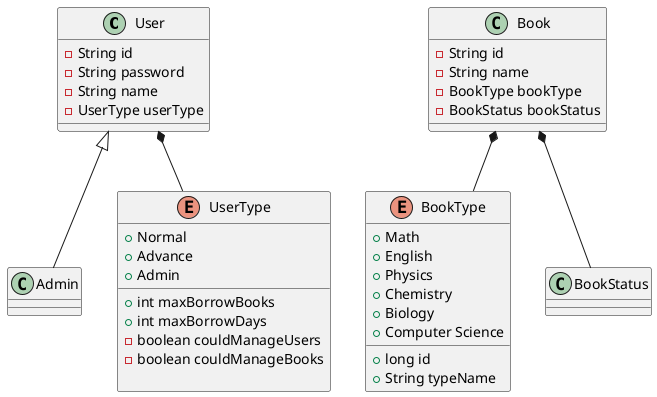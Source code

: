 @startuml


class User{
    - String id
    - String password
    - String name
    - UserType userType
}
class Admin{

}
enum UserType{
    + Normal
    + Advance
    + Admin
    __
    + int maxBorrowBooks
    + int maxBorrowDays
    - boolean couldManageUsers
    - boolean couldManageBooks

}

User *-- UserType

User <|-- Admin

class Book{
    - String id
    - String name
    - BookType bookType
    - BookStatus bookStatus
}
enum BookType{
    + Math
    + English
    + Physics
    + Chemistry
    + Biology
    + Computer Science
    __
    + long id
    + String typeName
}
class BookStatus{

}

Book *-- BookType
Book *-- BookStatus
@enduml

